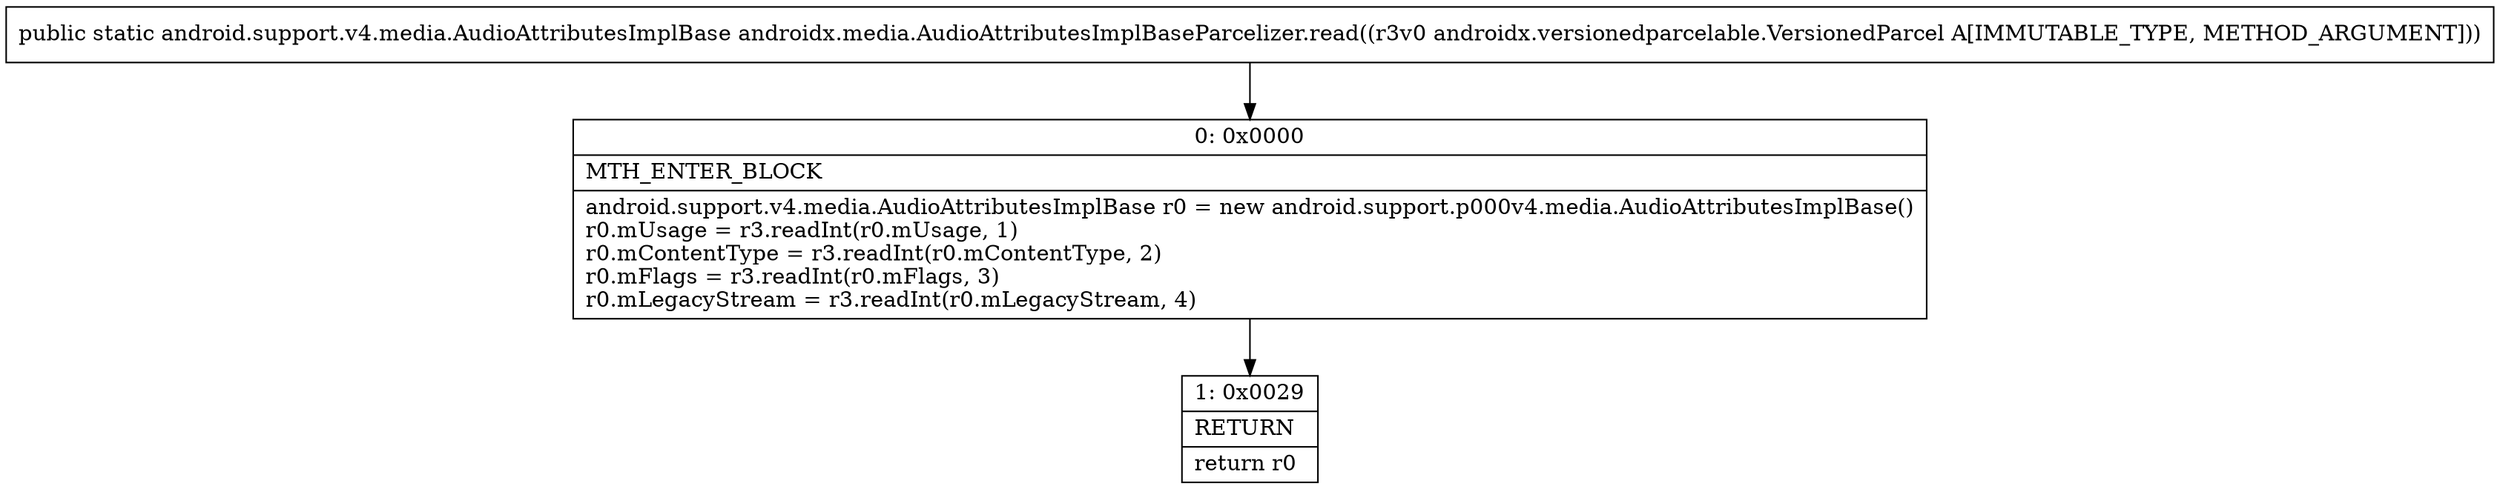 digraph "CFG forandroidx.media.AudioAttributesImplBaseParcelizer.read(Landroidx\/versionedparcelable\/VersionedParcel;)Landroid\/support\/v4\/media\/AudioAttributesImplBase;" {
Node_0 [shape=record,label="{0\:\ 0x0000|MTH_ENTER_BLOCK\l|android.support.v4.media.AudioAttributesImplBase r0 = new android.support.p000v4.media.AudioAttributesImplBase()\lr0.mUsage = r3.readInt(r0.mUsage, 1)\lr0.mContentType = r3.readInt(r0.mContentType, 2)\lr0.mFlags = r3.readInt(r0.mFlags, 3)\lr0.mLegacyStream = r3.readInt(r0.mLegacyStream, 4)\l}"];
Node_1 [shape=record,label="{1\:\ 0x0029|RETURN\l|return r0\l}"];
MethodNode[shape=record,label="{public static android.support.v4.media.AudioAttributesImplBase androidx.media.AudioAttributesImplBaseParcelizer.read((r3v0 androidx.versionedparcelable.VersionedParcel A[IMMUTABLE_TYPE, METHOD_ARGUMENT])) }"];
MethodNode -> Node_0;
Node_0 -> Node_1;
}

